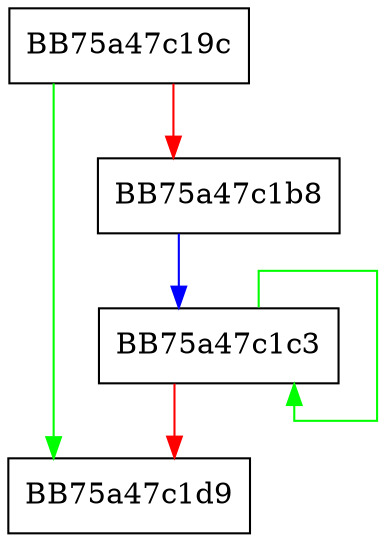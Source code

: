 digraph vdbeSorterJoinAll {
  node [shape="box"];
  graph [splines=ortho];
  BB75a47c19c -> BB75a47c1d9 [color="green"];
  BB75a47c19c -> BB75a47c1b8 [color="red"];
  BB75a47c1b8 -> BB75a47c1c3 [color="blue"];
  BB75a47c1c3 -> BB75a47c1c3 [color="green"];
  BB75a47c1c3 -> BB75a47c1d9 [color="red"];
}